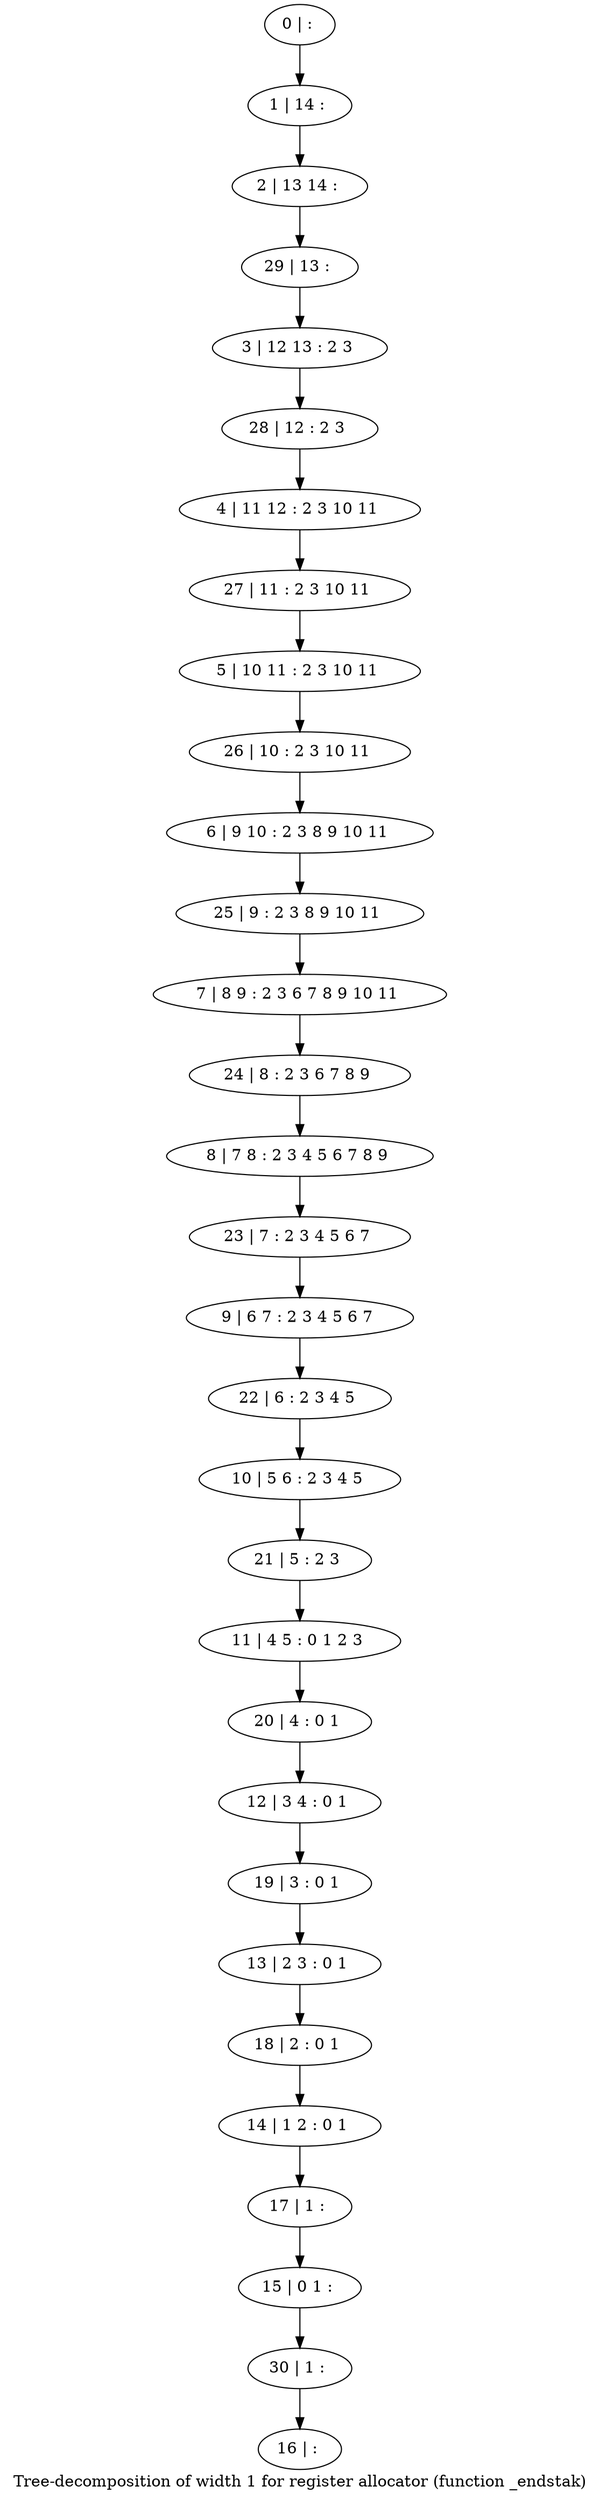 digraph G {
graph [label="Tree-decomposition of width 1 for register allocator (function _endstak)"]
0[label="0 | : "];
1[label="1 | 14 : "];
2[label="2 | 13 14 : "];
3[label="3 | 12 13 : 2 3 "];
4[label="4 | 11 12 : 2 3 10 11 "];
5[label="5 | 10 11 : 2 3 10 11 "];
6[label="6 | 9 10 : 2 3 8 9 10 11 "];
7[label="7 | 8 9 : 2 3 6 7 8 9 10 11 "];
8[label="8 | 7 8 : 2 3 4 5 6 7 8 9 "];
9[label="9 | 6 7 : 2 3 4 5 6 7 "];
10[label="10 | 5 6 : 2 3 4 5 "];
11[label="11 | 4 5 : 0 1 2 3 "];
12[label="12 | 3 4 : 0 1 "];
13[label="13 | 2 3 : 0 1 "];
14[label="14 | 1 2 : 0 1 "];
15[label="15 | 0 1 : "];
16[label="16 | : "];
17[label="17 | 1 : "];
18[label="18 | 2 : 0 1 "];
19[label="19 | 3 : 0 1 "];
20[label="20 | 4 : 0 1 "];
21[label="21 | 5 : 2 3 "];
22[label="22 | 6 : 2 3 4 5 "];
23[label="23 | 7 : 2 3 4 5 6 7 "];
24[label="24 | 8 : 2 3 6 7 8 9 "];
25[label="25 | 9 : 2 3 8 9 10 11 "];
26[label="26 | 10 : 2 3 10 11 "];
27[label="27 | 11 : 2 3 10 11 "];
28[label="28 | 12 : 2 3 "];
29[label="29 | 13 : "];
30[label="30 | 1 : "];
0->1 ;
1->2 ;
17->15 ;
14->17 ;
18->14 ;
13->18 ;
19->13 ;
12->19 ;
20->12 ;
11->20 ;
21->11 ;
10->21 ;
22->10 ;
9->22 ;
23->9 ;
8->23 ;
24->8 ;
7->24 ;
25->7 ;
6->25 ;
26->6 ;
5->26 ;
27->5 ;
4->27 ;
28->4 ;
3->28 ;
29->3 ;
2->29 ;
30->16 ;
15->30 ;
}
